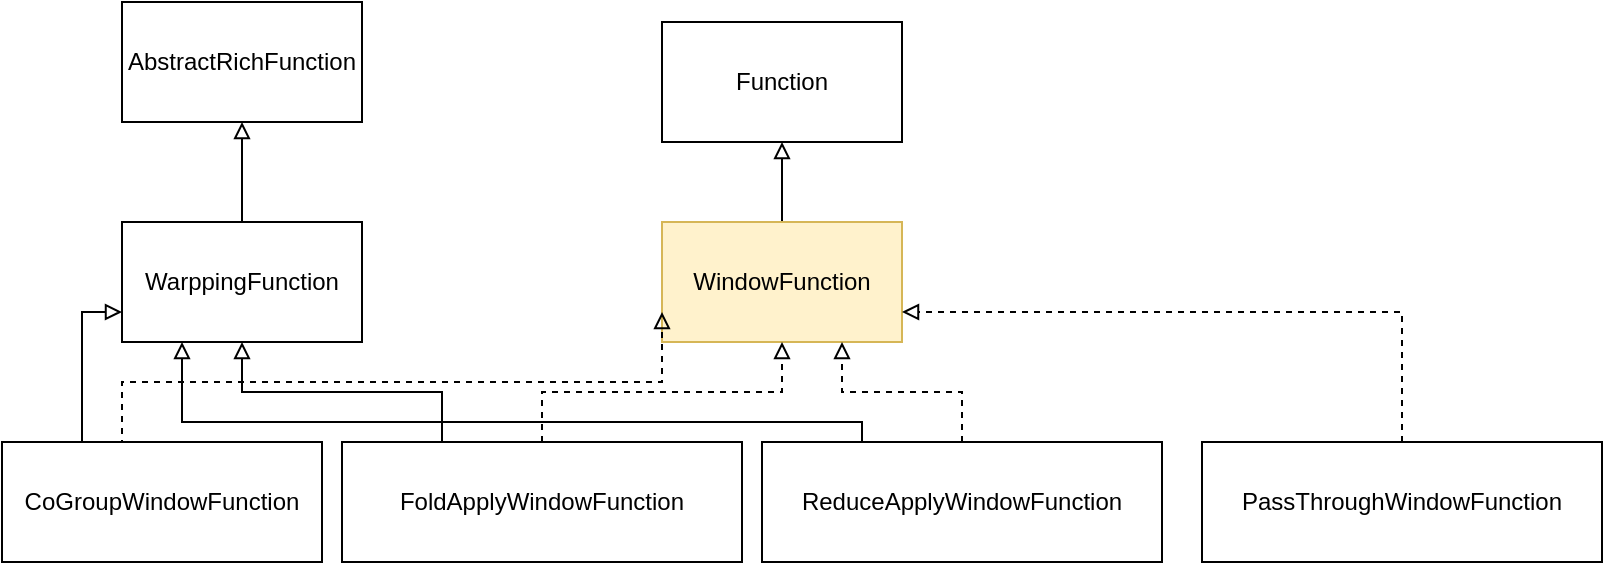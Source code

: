 <mxfile version="13.0.3" type="device"><diagram id="kW7RzCX_L38lLbpU9C7w" name="第 1 页"><mxGraphModel dx="1024" dy="592" grid="1" gridSize="10" guides="1" tooltips="1" connect="1" arrows="1" fold="1" page="1" pageScale="1" pageWidth="827" pageHeight="1169" math="0" shadow="0"><root><mxCell id="0"/><mxCell id="1" parent="0"/><mxCell id="d9CL57_9I_7VWbssbZyN-17" style="edgeStyle=orthogonalEdgeStyle;rounded=0;orthogonalLoop=1;jettySize=auto;html=1;endArrow=block;endFill=0;" edge="1" parent="1" source="d9CL57_9I_7VWbssbZyN-1" target="d9CL57_9I_7VWbssbZyN-2"><mxGeometry relative="1" as="geometry"/></mxCell><mxCell id="d9CL57_9I_7VWbssbZyN-1" value="WindowFunction" style="rounded=0;whiteSpace=wrap;html=1;fillColor=#fff2cc;strokeColor=#d6b656;" vertex="1" parent="1"><mxGeometry x="337" y="230" width="120" height="60" as="geometry"/></mxCell><mxCell id="d9CL57_9I_7VWbssbZyN-2" value="Function" style="rounded=0;whiteSpace=wrap;html=1;" vertex="1" parent="1"><mxGeometry x="337" y="130" width="120" height="60" as="geometry"/></mxCell><mxCell id="d9CL57_9I_7VWbssbZyN-11" style="edgeStyle=orthogonalEdgeStyle;rounded=0;orthogonalLoop=1;jettySize=auto;html=1;entryX=0.75;entryY=1;entryDx=0;entryDy=0;dashed=1;endArrow=block;endFill=0;" edge="1" parent="1" source="d9CL57_9I_7VWbssbZyN-3" target="d9CL57_9I_7VWbssbZyN-1"><mxGeometry relative="1" as="geometry"/></mxCell><mxCell id="d9CL57_9I_7VWbssbZyN-14" style="edgeStyle=orthogonalEdgeStyle;rounded=0;orthogonalLoop=1;jettySize=auto;html=1;exitX=0.25;exitY=0;exitDx=0;exitDy=0;entryX=0.25;entryY=1;entryDx=0;entryDy=0;endArrow=block;endFill=0;" edge="1" parent="1" source="d9CL57_9I_7VWbssbZyN-3" target="d9CL57_9I_7VWbssbZyN-7"><mxGeometry relative="1" as="geometry"><Array as="points"><mxPoint x="437" y="330"/><mxPoint x="97" y="330"/></Array></mxGeometry></mxCell><mxCell id="d9CL57_9I_7VWbssbZyN-3" value="ReduceApplyWindowFunction" style="rounded=0;whiteSpace=wrap;html=1;" vertex="1" parent="1"><mxGeometry x="387" y="340" width="200" height="60" as="geometry"/></mxCell><mxCell id="d9CL57_9I_7VWbssbZyN-12" style="edgeStyle=orthogonalEdgeStyle;rounded=0;orthogonalLoop=1;jettySize=auto;html=1;entryX=1;entryY=0.75;entryDx=0;entryDy=0;dashed=1;endArrow=block;endFill=0;exitX=0.5;exitY=0;exitDx=0;exitDy=0;" edge="1" parent="1" source="d9CL57_9I_7VWbssbZyN-6" target="d9CL57_9I_7VWbssbZyN-1"><mxGeometry relative="1" as="geometry"/></mxCell><mxCell id="d9CL57_9I_7VWbssbZyN-6" value="PassThroughWindowFunction" style="rounded=0;whiteSpace=wrap;html=1;" vertex="1" parent="1"><mxGeometry x="607" y="340" width="200" height="60" as="geometry"/></mxCell><mxCell id="d9CL57_9I_7VWbssbZyN-9" style="edgeStyle=orthogonalEdgeStyle;rounded=0;orthogonalLoop=1;jettySize=auto;html=1;dashed=1;endArrow=block;endFill=0;" edge="1" parent="1" source="d9CL57_9I_7VWbssbZyN-4" target="d9CL57_9I_7VWbssbZyN-1"><mxGeometry relative="1" as="geometry"/></mxCell><mxCell id="d9CL57_9I_7VWbssbZyN-13" style="edgeStyle=orthogonalEdgeStyle;rounded=0;orthogonalLoop=1;jettySize=auto;html=1;exitX=0.25;exitY=0;exitDx=0;exitDy=0;entryX=0.5;entryY=1;entryDx=0;entryDy=0;endArrow=block;endFill=0;" edge="1" parent="1" source="d9CL57_9I_7VWbssbZyN-4" target="d9CL57_9I_7VWbssbZyN-7"><mxGeometry relative="1" as="geometry"/></mxCell><mxCell id="d9CL57_9I_7VWbssbZyN-4" value="FoldApplyWindowFunction" style="rounded=0;whiteSpace=wrap;html=1;" vertex="1" parent="1"><mxGeometry x="177" y="340" width="200" height="60" as="geometry"/></mxCell><mxCell id="d9CL57_9I_7VWbssbZyN-10" style="edgeStyle=orthogonalEdgeStyle;rounded=0;orthogonalLoop=1;jettySize=auto;html=1;entryX=0;entryY=0.75;entryDx=0;entryDy=0;dashed=1;endArrow=block;endFill=0;exitX=0.5;exitY=0;exitDx=0;exitDy=0;" edge="1" parent="1" source="d9CL57_9I_7VWbssbZyN-5" target="d9CL57_9I_7VWbssbZyN-1"><mxGeometry relative="1" as="geometry"><Array as="points"><mxPoint x="67" y="310"/><mxPoint x="337" y="310"/></Array></mxGeometry></mxCell><mxCell id="d9CL57_9I_7VWbssbZyN-15" style="edgeStyle=orthogonalEdgeStyle;rounded=0;orthogonalLoop=1;jettySize=auto;html=1;exitX=0.25;exitY=0;exitDx=0;exitDy=0;entryX=0;entryY=0.75;entryDx=0;entryDy=0;endArrow=block;endFill=0;" edge="1" parent="1" source="d9CL57_9I_7VWbssbZyN-5" target="d9CL57_9I_7VWbssbZyN-7"><mxGeometry relative="1" as="geometry"/></mxCell><mxCell id="d9CL57_9I_7VWbssbZyN-5" value="CoGroupWindowFunction" style="rounded=0;whiteSpace=wrap;html=1;" vertex="1" parent="1"><mxGeometry x="7" y="340" width="160" height="60" as="geometry"/></mxCell><mxCell id="d9CL57_9I_7VWbssbZyN-16" style="edgeStyle=orthogonalEdgeStyle;rounded=0;orthogonalLoop=1;jettySize=auto;html=1;endArrow=block;endFill=0;" edge="1" parent="1" source="d9CL57_9I_7VWbssbZyN-7" target="d9CL57_9I_7VWbssbZyN-8"><mxGeometry relative="1" as="geometry"/></mxCell><mxCell id="d9CL57_9I_7VWbssbZyN-7" value="WarppingFunction" style="rounded=0;whiteSpace=wrap;html=1;" vertex="1" parent="1"><mxGeometry x="67" y="230" width="120" height="60" as="geometry"/></mxCell><mxCell id="d9CL57_9I_7VWbssbZyN-8" value="AbstractRichFunction" style="rounded=0;whiteSpace=wrap;html=1;" vertex="1" parent="1"><mxGeometry x="67" y="120" width="120" height="60" as="geometry"/></mxCell></root></mxGraphModel></diagram></mxfile>